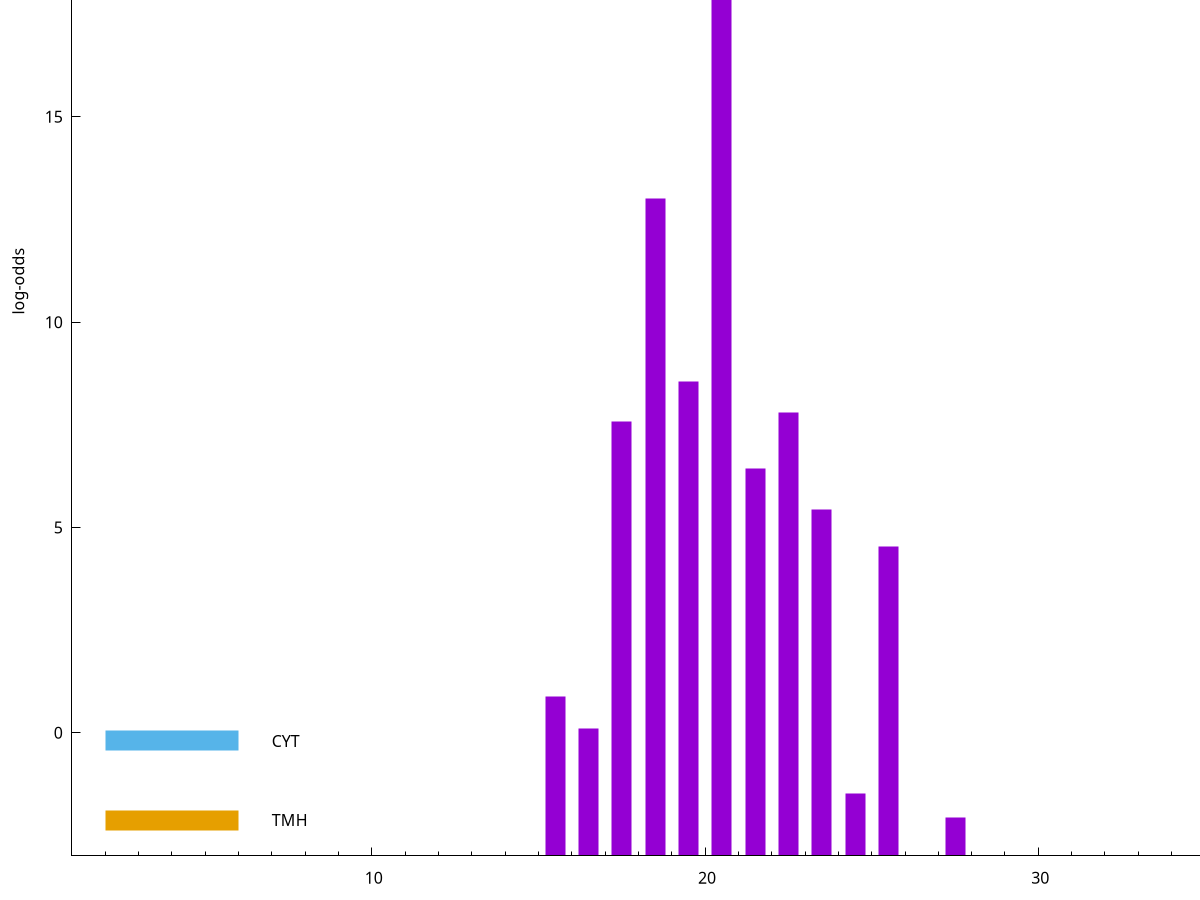 set title "LipoP predictions for SRR4017837.gff"
set size 2., 1.4
set xrange [1:70] 
set mxtics 10
set yrange [-3:25]
set y2range [0:28]
set ylabel "log-odds"
set term postscript eps color solid "Helvetica" 30
set output "SRR4017837.gff34.eps"
set arrow from 2,19.5695 to 6,19.5695 nohead lt 1 lw 20
set label "SpI" at 7,19.5695
set arrow from 2,-0.200913 to 6,-0.200913 nohead lt 3 lw 20
set label "CYT" at 7,-0.200913
set arrow from 2,-2.12716 to 6,-2.12716 nohead lt 4 lw 20
set label "TMH" at 7,-2.12716
set arrow from 2,19.5695 to 6,19.5695 nohead lt 1 lw 20
set label "SpI" at 7,19.5695
# NOTE: The scores below are the log-odds scores with the threshold
# NOTE: subtracted (a hack to make gnuplot make the histogram all
# NOTE: look nice).
plot "-" axes x1y2 title "" with impulses lt 1 lw 20
20.500000 22.552400
18.500000 16.010900
19.500000 11.558250
22.500000 10.794710
17.500000 10.572260
21.500000 9.424880
23.500000 8.446640
25.500000 7.536000
15.500000 3.890317
16.500000 3.096242
24.500000 1.516740
27.500000 0.931470
e
exit

